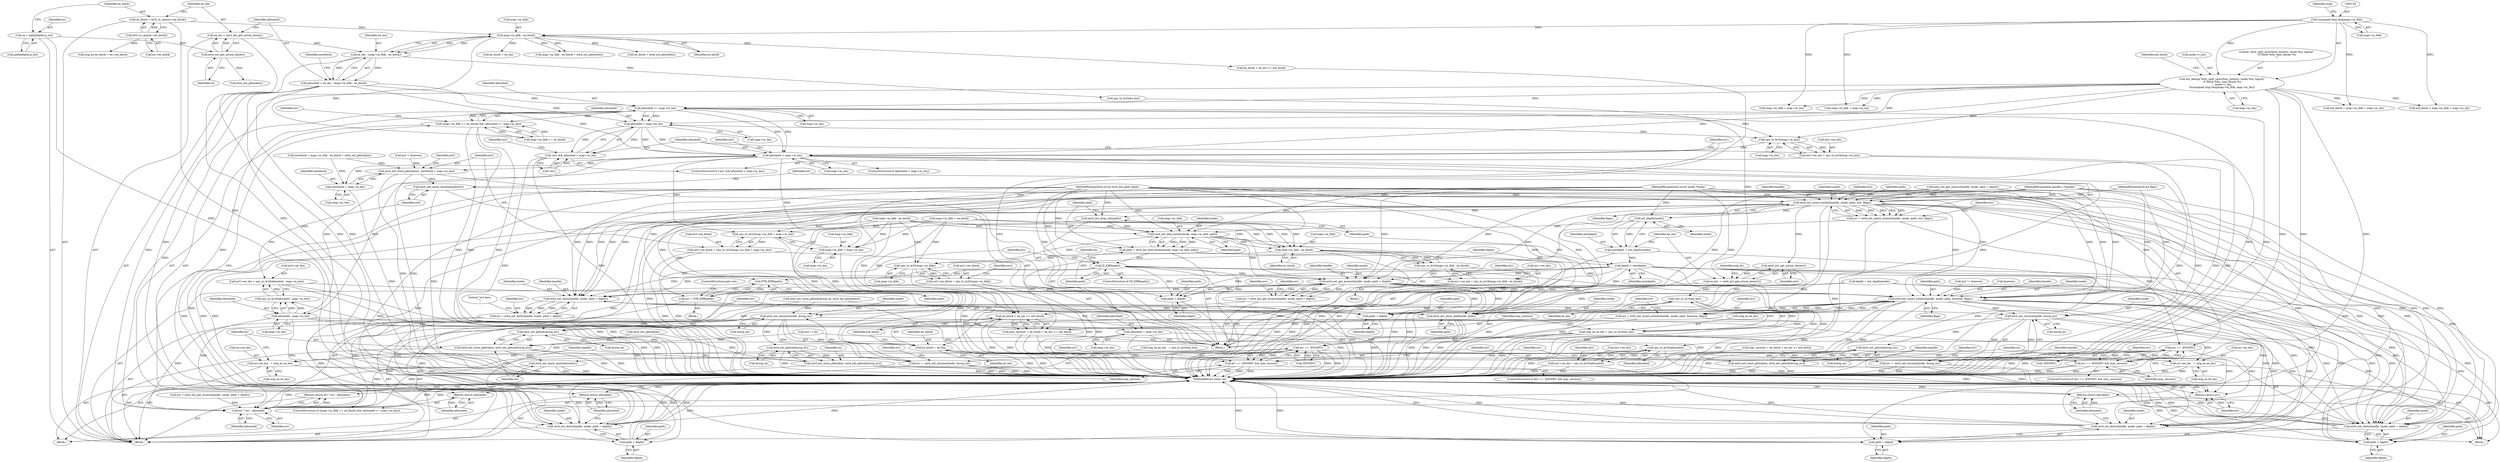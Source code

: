 digraph "1_linux_667eff35a1f56fa74ce98a0c7c29a40adc1ba4e3_0@API" {
"1000274" [label="(Call,allocated <= map->m_len)"];
"1000220" [label="(Call,allocated = ee_len - (map->m_lblk - ee_block))"];
"1000222" [label="(Call,ee_len - (map->m_lblk - ee_block))"];
"1000216" [label="(Call,ee_len = ext4_ext_get_actual_len(ex))"];
"1000218" [label="(Call,ext4_ext_get_actual_len(ex))"];
"1000203" [label="(Call,ex = path[depth].p_ext)"];
"1000224" [label="(Call,map->m_lblk - ee_block)"];
"1000153" [label="(Call,(unsigned long long)map->m_lblk)"];
"1000210" [label="(Call,ee_block = le32_to_cpu(ex->ee_block))"];
"1000212" [label="(Call,le32_to_cpu(ex->ee_block))"];
"1000148" [label="(Call,ext_debug(\"ext4_split_unwritten_extents: inode %lu, logical\"\n \t\t\"block %llu, max_blocks %u\n\", inode->i_ino,\n\t\t(unsigned long long)map->m_lblk, map->m_len))"];
"1000268" [label="(Call,(map->m_lblk == ee_block) && (allocated <= map->m_len))"];
"1000279" [label="(Return,return allocated;)"];
"1000322" [label="(Call,allocated > map->m_len)"];
"1000319" [label="(Call,!ex1 && allocated > map->m_len)"];
"1000331" [label="(Call,cpu_to_le16(map->m_len))"];
"1000327" [label="(Call,ex2->ee_len = cpu_to_le16(map->m_len))"];
"1000336" [label="(Call,allocated > map->m_len)"];
"1000351" [label="(Call,cpu_to_le32(map->m_lblk + map->m_len))"];
"1000347" [label="(Call,ex3->ee_block = cpu_to_le32(map->m_lblk + map->m_len))"];
"1000352" [label="(Call,map->m_lblk + map->m_len)"];
"1000359" [label="(Call,ext4_ext_store_pblock(ex3, newblock + map->m_len))"];
"1000376" [label="(Call,ext4_ext_mark_uninitialized(ex3))"];
"1000380" [label="(Call,ext4_ext_insert_extent(handle, inode, path, ex3, flags))"];
"1000378" [label="(Call,err = ext4_ext_insert_extent(handle, inode, path, ex3, flags))"];
"1000388" [label="(Call,err == -ENOSPC)"];
"1000387" [label="(Call,err == -ENOSPC && may_zeroout)"];
"1000664" [label="(Return,return err;)"];
"1000396" [label="(Call,ext4_ext_zeroout(inode, &orig_ex))"];
"1000394" [label="(Call,err =  ext4_ext_zeroout(inode, &orig_ex))"];
"1000419" [label="(Call,ext4_ext_pblock(&orig_ex))"];
"1000417" [label="(Call,ext4_ext_store_pblock(ex, ext4_ext_pblock(&orig_ex)))"];
"1000422" [label="(Call,ext4_ext_dirty(handle, inode, path + depth))"];
"1000653" [label="(Call,ext4_ext_pblock(&orig_ex))"];
"1000651" [label="(Call,ext4_ext_store_pblock(ex, ext4_ext_pblock(&orig_ex)))"];
"1000656" [label="(Call,ext4_ext_mark_uninitialized(ex))"];
"1000658" [label="(Call,ext4_ext_dirty(handle, inode, path + depth))"];
"1000425" [label="(Call,path + depth)"];
"1000436" [label="(Call,ext_depth(inode))"];
"1000434" [label="(Call,newdepth = ext_depth(inode))"];
"1000455" [label="(Call,depth = newdepth)"];
"1000494" [label="(Call,ext4_ext_get_access(handle, inode, path + depth))"];
"1000492" [label="(Call,err = ext4_ext_get_access(handle, inode, path + depth))"];
"1000632" [label="(Call,err ? err : allocated)"];
"1000631" [label="(Return,return err ? err : allocated;)"];
"1000560" [label="(Call,ext4_ext_dirty(handle, inode, path + depth))"];
"1000558" [label="(Call,err = ext4_ext_dirty(handle, inode, path + depth))"];
"1000628" [label="(Call,ext4_ext_show_leaf(inode, path))"];
"1000572" [label="(Call,ext4_ext_insert_extent(handle, inode, path, &newex, flags))"];
"1000570" [label="(Call,err = ext4_ext_insert_extent(handle, inode, path, &newex, flags))"];
"1000581" [label="(Call,err == -ENOSPC)"];
"1000580" [label="(Call,err == -ENOSPC && may_zeroout)"];
"1000589" [label="(Call,ext4_ext_zeroout(inode, &orig_ex))"];
"1000587" [label="(Call,err =  ext4_ext_zeroout(inode, &orig_ex))"];
"1000612" [label="(Call,ext4_ext_pblock(&orig_ex))"];
"1000610" [label="(Call,ext4_ext_store_pblock(ex, ext4_ext_pblock(&orig_ex)))"];
"1000615" [label="(Call,ext4_ext_dirty(handle, inode, path + depth))"];
"1000618" [label="(Call,path + depth)"];
"1000661" [label="(Call,path + depth)"];
"1000497" [label="(Call,path + depth)"];
"1000563" [label="(Call,path + depth)"];
"1000462" [label="(Call,ext4_ext_find_extent(inode, map->m_lblk, path))"];
"1000460" [label="(Call,path = ext4_ext_find_extent(inode, map->m_lblk, path))"];
"1000469" [label="(Call,IS_ERR(path))"];
"1000474" [label="(Call,PTR_ERR(path))"];
"1000472" [label="(Call,err = PTR_ERR(path))"];
"1000523" [label="(Call,map->m_lblk - ee_block)"];
"1000522" [label="(Call,cpu_to_le16(map->m_lblk - ee_block))"];
"1000518" [label="(Call,ex1->ee_len = cpu_to_le16(map->m_lblk - ee_block))"];
"1000538" [label="(Call,cpu_to_le32(map->m_lblk))"];
"1000534" [label="(Call,ex2->ee_block = cpu_to_le32(map->m_lblk))"];
"1000440" [label="(Call,ext4_ext_get_actual_len(ex3))"];
"1000438" [label="(Call,ee_len -= ext4_ext_get_actual_len(ex3))"];
"1000446" [label="(Call,cpu_to_le16(ee_len))"];
"1000442" [label="(Call,orig_ex.ee_len = cpu_to_le16(ee_len))"];
"1000603" [label="(Call,ex->ee_len   = orig_ex.ee_len)"];
"1000644" [label="(Call,ex->ee_len   = orig_ex.ee_len)"];
"1000450" [label="(Call,ee_block + ee_len <= eof_block)"];
"1000448" [label="(Call,may_zeroout = ee_block + ee_len <= eof_block)"];
"1000451" [label="(Call,ee_block + ee_len)"];
"1000458" [label="(Call,ext4_ext_drop_refs(path))"];
"1000361" [label="(Call,newblock + map->m_len)"];
"1000371" [label="(Call,allocated - map->m_len)"];
"1000370" [label="(Call,cpu_to_le16(allocated - map->m_len))"];
"1000366" [label="(Call,ex3->ee_len = cpu_to_le16(allocated - map->m_len))"];
"1000428" [label="(Return,return allocated;)"];
"1000503" [label="(Call,allocated = map->m_len)"];
"1000549" [label="(Call,cpu_to_le16(allocated))"];
"1000545" [label="(Call,ex2->ee_len = cpu_to_le16(allocated))"];
"1000621" [label="(Return,return allocated;)"];
"1000441" [label="(Identifier,ex3)"];
"1000219" [label="(Identifier,ex)"];
"1000457" [label="(Identifier,newdepth)"];
"1000253" [label="(Call,cpu_to_le16(ee_len))"];
"1000660" [label="(Identifier,inode)"];
"1000389" [label="(Identifier,err)"];
"1000586" [label="(Block,)"];
"1000211" [label="(Identifier,ee_block)"];
"1000336" [label="(Call,allocated > map->m_len)"];
"1000119" [label="(MethodParameterIn,struct ext4_ext_path *path)"];
"1000454" [label="(Identifier,eof_block)"];
"1000581" [label="(Call,err == -ENOSPC)"];
"1000585" [label="(Identifier,may_zeroout)"];
"1000293" [label="(Call,map->m_lblk > ee_block)"];
"1000631" [label="(Return,return err ? err : allocated;)"];
"1000436" [label="(Call,ext_depth(inode))"];
"1000216" [label="(Call,ee_len = ext4_ext_get_actual_len(ex))"];
"1000538" [label="(Call,cpu_to_le32(map->m_lblk))"];
"1000524" [label="(Call,map->m_lblk)"];
"1000422" [label="(Call,ext4_ext_dirty(handle, inode, path + depth))"];
"1000630" [label="(Identifier,path)"];
"1000392" [label="(Identifier,may_zeroout)"];
"1000615" [label="(Call,ext4_ext_dirty(handle, inode, path + depth))"];
"1000418" [label="(Identifier,ex)"];
"1000527" [label="(Identifier,ee_block)"];
"1000224" [label="(Call,map->m_lblk - ee_block)"];
"1000263" [label="(Call,ee_block + ee_len)"];
"1000578" [label="(Identifier,flags)"];
"1000324" [label="(Call,map->m_len)"];
"1000611" [label="(Identifier,ex)"];
"1000435" [label="(Identifier,newdepth)"];
"1000210" [label="(Call,ee_block = le32_to_cpu(ex->ee_block))"];
"1000427" [label="(Identifier,depth)"];
"1000514" [label="(Block,)"];
"1000453" [label="(Identifier,ee_len)"];
"1000448" [label="(Call,may_zeroout = ee_block + ee_len <= eof_block)"];
"1000155" [label="(Call,map->m_lblk)"];
"1000522" [label="(Call,cpu_to_le16(map->m_lblk - ee_block))"];
"1000371" [label="(Call,allocated - map->m_len)"];
"1000390" [label="(Call,-ENOSPC)"];
"1000588" [label="(Identifier,err)"];
"1000469" [label="(Call,IS_ERR(path))"];
"1000645" [label="(Call,ex->ee_len)"];
"1000378" [label="(Call,err = ext4_ext_insert_extent(handle, inode, path, ex3, flags))"];
"1000582" [label="(Identifier,err)"];
"1000497" [label="(Call,path + depth)"];
"1000575" [label="(Identifier,path)"];
"1000485" [label="(Call,ex2 != &newex)"];
"1000612" [label="(Call,ext4_ext_pblock(&orig_ex))"];
"1000607" [label="(Call,orig_ex.ee_len)"];
"1000458" [label="(Call,ext4_ext_drop_refs(path))"];
"1000659" [label="(Identifier,handle)"];
"1000332" [label="(Call,map->m_len)"];
"1000444" [label="(Identifier,orig_ex)"];
"1000231" [label="(Call,map->m_lblk - ee_block + ext4_ext_pblock(ex))"];
"1000225" [label="(Call,map->m_lblk)"];
"1000656" [label="(Call,ext4_ext_mark_uninitialized(ex))"];
"1000493" [label="(Identifier,err)"];
"1000331" [label="(Call,cpu_to_le16(map->m_len))"];
"1000361" [label="(Call,newblock + map->m_len)"];
"1000343" [label="(Call,ex3 = &newex)"];
"1000664" [label="(Return,return err;)"];
"1000397" [label="(Identifier,inode)"];
"1000338" [label="(Call,map->m_len)"];
"1000652" [label="(Identifier,ex)"];
"1000501" [label="(Identifier,err)"];
"1000657" [label="(Identifier,ex)"];
"1000590" [label="(Identifier,inode)"];
"1000148" [label="(Call,ext_debug(\"ext4_split_unwritten_extents: inode %lu, logical\"\n \t\t\"block %llu, max_blocks %u\n\", inode->i_ino,\n\t\t(unsigned long long)map->m_lblk, map->m_len))"];
"1000635" [label="(Identifier,allocated)"];
"1000567" [label="(Literal,\"out here\n\")"];
"1000460" [label="(Call,path = ext4_ext_find_extent(inode, map->m_lblk, path))"];
"1000388" [label="(Call,err == -ENOSPC)"];
"1000604" [label="(Call,ex->ee_len)"];
"1000663" [label="(Identifier,depth)"];
"1000633" [label="(Identifier,err)"];
"1000529" [label="(Identifier,ex1)"];
"1000322" [label="(Call,allocated > map->m_len)"];
"1000269" [label="(Call,map->m_lblk == ee_block)"];
"1000149" [label="(Literal,\"ext4_split_unwritten_extents: inode %lu, logical\"\n \t\t\"block %llu, max_blocks %u\n\")"];
"1000534" [label="(Call,ex2->ee_block = cpu_to_le32(map->m_lblk))"];
"1000661" [label="(Call,path + depth)"];
"1000658" [label="(Call,ext4_ext_dirty(handle, inode, path + depth))"];
"1000559" [label="(Identifier,err)"];
"1000381" [label="(Identifier,handle)"];
"1000432" [label="(Identifier,err)"];
"1000545" [label="(Call,ex2->ee_len = cpu_to_le16(allocated))"];
"1000235" [label="(Call,ee_block + ext4_ext_pblock(ex))"];
"1000387" [label="(Call,err == -ENOSPC && may_zeroout)"];
"1000368" [label="(Identifier,ex3)"];
"1000212" [label="(Call,le32_to_cpu(ex->ee_block))"];
"1000554" [label="(Call,ex2 != ex)"];
"1000451" [label="(Call,ee_block + ee_len)"];
"1000467" [label="(Identifier,path)"];
"1000120" [label="(MethodParameterIn,int flags)"];
"1000518" [label="(Call,ex1->ee_len = cpu_to_le16(map->m_lblk - ee_block))"];
"1000283" [label="(Call,ext4_ext_get_access(handle, inode, path + depth))"];
"1000394" [label="(Call,err =  ext4_ext_zeroout(inode, &orig_ex))"];
"1000398" [label="(Call,&orig_ex)"];
"1000366" [label="(Call,ex3->ee_len = cpu_to_le16(allocated - map->m_len))"];
"1000401" [label="(Identifier,err)"];
"1000662" [label="(Identifier,path)"];
"1000589" [label="(Call,ext4_ext_zeroout(inode, &orig_ex))"];
"1000276" [label="(Call,map->m_len)"];
"1000450" [label="(Call,ee_block + ee_len <= eof_block)"];
"1000280" [label="(Identifier,allocated)"];
"1000352" [label="(Call,map->m_lblk + map->m_len)"];
"1000471" [label="(Block,)"];
"1000499" [label="(Identifier,depth)"];
"1000571" [label="(Identifier,err)"];
"1000382" [label="(Identifier,inode)"];
"1000370" [label="(Call,cpu_to_le16(allocated - map->m_len))"];
"1000116" [label="(MethodParameterIn,handle_t *handle)"];
"1000549" [label="(Call,cpu_to_le16(allocated))"];
"1000376" [label="(Call,ext4_ext_mark_uninitialized(ex3))"];
"1000472" [label="(Call,err = PTR_ERR(path))"];
"1000428" [label="(Return,return allocated;)"];
"1000275" [label="(Identifier,allocated)"];
"1000318" [label="(ControlStructure,if (!ex1 && allocated > map->m_len))"];
"1000205" [label="(Call,path[depth].p_ext)"];
"1000351" [label="(Call,cpu_to_le32(map->m_lblk + map->m_len))"];
"1000121" [label="(Block,)"];
"1000476" [label="(ControlStructure,goto out;)"];
"1000665" [label="(Identifier,err)"];
"1000439" [label="(Identifier,ee_len)"];
"1000353" [label="(Call,map->m_lblk)"];
"1000367" [label="(Call,ex3->ee_len)"];
"1000572" [label="(Call,ext4_ext_insert_extent(handle, inode, path, &newex, flags))"];
"1000335" [label="(ControlStructure,if (allocated > map->m_len))"];
"1000385" [label="(Identifier,flags)"];
"1000464" [label="(Call,map->m_lblk)"];
"1000217" [label="(Identifier,ee_len)"];
"1000255" [label="(Call,ext4_ext_store_pblock(&orig_ex, ext4_ext_pblock(ex)))"];
"1000274" [label="(Call,allocated <= map->m_len)"];
"1000183" [label="(Call,map->m_lblk + map->m_len)"];
"1000267" [label="(ControlStructure,if ((map->m_lblk == ee_block) && (allocated <= map->m_len)))"];
"1000440" [label="(Call,ext4_ext_get_actual_len(ex3))"];
"1000158" [label="(Call,map->m_len)"];
"1000426" [label="(Identifier,path)"];
"1000494" [label="(Call,ext4_ext_get_access(handle, inode, path + depth))"];
"1000594" [label="(Identifier,err)"];
"1000473" [label="(Identifier,err)"];
"1000463" [label="(Identifier,inode)"];
"1000552" [label="(Identifier,ex2)"];
"1000323" [label="(Identifier,allocated)"];
"1000468" [label="(ControlStructure,if (IS_ERR(path)))"];
"1000519" [label="(Call,ex1->ee_len)"];
"1000282" [label="(Identifier,err)"];
"1000648" [label="(Call,orig_ex.ee_len)"];
"1000320" [label="(Call,!ex1)"];
"1000307" [label="(Call,map->m_lblk - ee_block)"];
"1000580" [label="(Call,err == -ENOSPC && may_zeroout)"];
"1000591" [label="(Call,&orig_ex)"];
"1000159" [label="(Identifier,map)"];
"1000162" [label="(Identifier,eof_block)"];
"1000419" [label="(Call,ext4_ext_pblock(&orig_ex))"];
"1000423" [label="(Identifier,handle)"];
"1000558" [label="(Call,err = ext4_ext_dirty(handle, inode, path + depth))"];
"1000328" [label="(Call,ex2->ee_len)"];
"1000379" [label="(Identifier,err)"];
"1000550" [label="(Identifier,allocated)"];
"1000629" [label="(Identifier,inode)"];
"1000616" [label="(Identifier,handle)"];
"1000363" [label="(Call,map->m_len)"];
"1000420" [label="(Call,&orig_ex)"];
"1000504" [label="(Identifier,allocated)"];
"1000281" [label="(Call,err = ext4_ext_get_access(handle, inode, path + depth))"];
"1000618" [label="(Call,path + depth)"];
"1000434" [label="(Call,newdepth = ext_depth(inode))"];
"1000576" [label="(Call,&newex)"];
"1000380" [label="(Call,ext4_ext_insert_extent(handle, inode, path, ex3, flags))"];
"1000237" [label="(Call,ext4_ext_pblock(ex))"];
"1000260" [label="(Call,may_zeroout = ee_block + ee_len <= eof_block)"];
"1000446" [label="(Call,cpu_to_le16(ee_len))"];
"1000117" [label="(MethodParameterIn,struct inode *inode)"];
"1000503" [label="(Call,allocated = map->m_len)"];
"1000617" [label="(Identifier,inode)"];
"1000150" [label="(Call,inode->i_ino)"];
"1000242" [label="(Call,orig_ex.ee_block = ex->ee_block)"];
"1000539" [label="(Call,map->m_lblk)"];
"1000384" [label="(Identifier,ex3)"];
"1000456" [label="(Identifier,depth)"];
"1000470" [label="(Identifier,path)"];
"1000222" [label="(Call,ee_len - (map->m_lblk - ee_block))"];
"1000475" [label="(Identifier,path)"];
"1000373" [label="(Call,map->m_len)"];
"1000474" [label="(Call,PTR_ERR(path))"];
"1000560" [label="(Call,ext4_ext_dirty(handle, inode, path + depth))"];
"1000417" [label="(Call,ext4_ext_store_pblock(ex, ext4_ext_pblock(&orig_ex)))"];
"1000344" [label="(Identifier,ex3)"];
"1000190" [label="(Call,eof_block = map->m_lblk + map->m_len)"];
"1000372" [label="(Identifier,allocated)"];
"1000319" [label="(Call,!ex1 && allocated > map->m_len)"];
"1000327" [label="(Call,ex2->ee_len = cpu_to_le16(map->m_len))"];
"1000425" [label="(Call,path + depth)"];
"1000628" [label="(Call,ext4_ext_show_leaf(inode, path))"];
"1000393" [label="(Block,)"];
"1000348" [label="(Call,ex3->ee_block)"];
"1000204" [label="(Identifier,ex)"];
"1000654" [label="(Call,&orig_ex)"];
"1000492" [label="(Call,err = ext4_ext_get_access(handle, inode, path + depth))"];
"1000610" [label="(Call,ext4_ext_store_pblock(ex, ext4_ext_pblock(&orig_ex)))"];
"1000377" [label="(Identifier,ex3)"];
"1000396" [label="(Call,ext4_ext_zeroout(inode, &orig_ex))"];
"1000535" [label="(Call,ex2->ee_block)"];
"1000561" [label="(Identifier,handle)"];
"1000360" [label="(Identifier,ex3)"];
"1000644" [label="(Call,ex->ee_len   = orig_ex.ee_len)"];
"1000452" [label="(Identifier,ee_block)"];
"1000153" [label="(Call,(unsigned long long)map->m_lblk)"];
"1000221" [label="(Identifier,allocated)"];
"1000347" [label="(Call,ex3->ee_block = cpu_to_le32(map->m_lblk + map->m_len))"];
"1000651" [label="(Call,ext4_ext_store_pblock(ex, ext4_ext_pblock(&orig_ex)))"];
"1000459" [label="(Identifier,path)"];
"1000622" [label="(Identifier,allocated)"];
"1000362" [label="(Identifier,newblock)"];
"1000543" [label="(Identifier,ex2)"];
"1000424" [label="(Identifier,inode)"];
"1000573" [label="(Identifier,handle)"];
"1000443" [label="(Call,orig_ex.ee_len)"];
"1000199" [label="(Call,depth = ext_depth(inode))"];
"1000218" [label="(Call,ext4_ext_get_actual_len(ex))"];
"1000341" [label="(Block,)"];
"1000386" [label="(ControlStructure,if (err == -ENOSPC && may_zeroout))"];
"1000603" [label="(Call,ex->ee_len   = orig_ex.ee_len)"];
"1000213" [label="(Call,ex->ee_block)"];
"1000498" [label="(Identifier,path)"];
"1000359" [label="(Call,ext4_ext_store_pblock(ex3, newblock + map->m_len))"];
"1000562" [label="(Identifier,inode)"];
"1000478" [label="(Identifier,ex)"];
"1000438" [label="(Call,ee_len -= ext4_ext_get_actual_len(ex3))"];
"1000510" [label="(Identifier,ex1)"];
"1000495" [label="(Identifier,handle)"];
"1000447" [label="(Identifier,ee_len)"];
"1000455" [label="(Call,depth = newdepth)"];
"1000634" [label="(Identifier,err)"];
"1000563" [label="(Call,path + depth)"];
"1000268" [label="(Call,(map->m_lblk == ee_block) && (allocated <= map->m_len))"];
"1000546" [label="(Call,ex2->ee_len)"];
"1000619" [label="(Identifier,path)"];
"1000462" [label="(Call,ext4_ext_find_extent(inode, map->m_lblk, path))"];
"1000203" [label="(Call,ex = path[depth].p_ext)"];
"1000613" [label="(Call,&orig_ex)"];
"1000437" [label="(Identifier,inode)"];
"1000356" [label="(Call,map->m_len)"];
"1000258" [label="(Call,ext4_ext_pblock(ex))"];
"1000230" [label="(Identifier,newblock)"];
"1000262" [label="(Call,ee_block + ee_len <= eof_block)"];
"1000395" [label="(Identifier,err)"];
"1000461" [label="(Identifier,path)"];
"1000653" [label="(Call,ext4_ext_pblock(&orig_ex))"];
"1000583" [label="(Call,-ENOSPC)"];
"1000620" [label="(Identifier,depth)"];
"1000565" [label="(Identifier,depth)"];
"1000220" [label="(Call,allocated = ee_len - (map->m_lblk - ee_block))"];
"1000574" [label="(Identifier,inode)"];
"1000564" [label="(Identifier,path)"];
"1000496" [label="(Identifier,inode)"];
"1000442" [label="(Call,orig_ex.ee_len = cpu_to_le16(ee_len))"];
"1000570" [label="(Call,err = ext4_ext_insert_extent(handle, inode, path, &newex, flags))"];
"1000181" [label="(Call,eof_block < map->m_lblk + map->m_len)"];
"1000587" [label="(Call,err =  ext4_ext_zeroout(inode, &orig_ex))"];
"1000429" [label="(Identifier,allocated)"];
"1000579" [label="(ControlStructure,if (err == -ENOSPC && may_zeroout))"];
"1000632" [label="(Call,err ? err : allocated)"];
"1000383" [label="(Identifier,path)"];
"1000621" [label="(Return,return allocated;)"];
"1000523" [label="(Call,map->m_lblk - ee_block)"];
"1000228" [label="(Identifier,ee_block)"];
"1000192" [label="(Call,map->m_lblk + map->m_len)"];
"1000223" [label="(Identifier,ee_len)"];
"1000329" [label="(Identifier,ex2)"];
"1000449" [label="(Identifier,may_zeroout)"];
"1000625" [label="(Identifier,err)"];
"1000505" [label="(Call,map->m_len)"];
"1000666" [label="(MethodReturn,static int)"];
"1000279" [label="(Return,return allocated;)"];
"1000337" [label="(Identifier,allocated)"];
"1000249" [label="(Call,orig_ex.ee_len   = cpu_to_le16(ee_len))"];
"1000229" [label="(Call,newblock = map->m_lblk - ee_block + ext4_ext_pblock(ex))"];
"1000274" -> "1000268"  [label="AST: "];
"1000274" -> "1000276"  [label="CFG: "];
"1000275" -> "1000274"  [label="AST: "];
"1000276" -> "1000274"  [label="AST: "];
"1000268" -> "1000274"  [label="CFG: "];
"1000274" -> "1000666"  [label="DDG: "];
"1000274" -> "1000666"  [label="DDG: "];
"1000274" -> "1000268"  [label="DDG: "];
"1000274" -> "1000268"  [label="DDG: "];
"1000220" -> "1000274"  [label="DDG: "];
"1000148" -> "1000274"  [label="DDG: "];
"1000274" -> "1000279"  [label="DDG: "];
"1000274" -> "1000322"  [label="DDG: "];
"1000274" -> "1000322"  [label="DDG: "];
"1000274" -> "1000331"  [label="DDG: "];
"1000274" -> "1000336"  [label="DDG: "];
"1000274" -> "1000336"  [label="DDG: "];
"1000274" -> "1000632"  [label="DDG: "];
"1000220" -> "1000121"  [label="AST: "];
"1000220" -> "1000222"  [label="CFG: "];
"1000221" -> "1000220"  [label="AST: "];
"1000222" -> "1000220"  [label="AST: "];
"1000230" -> "1000220"  [label="CFG: "];
"1000220" -> "1000666"  [label="DDG: "];
"1000220" -> "1000666"  [label="DDG: "];
"1000222" -> "1000220"  [label="DDG: "];
"1000222" -> "1000220"  [label="DDG: "];
"1000220" -> "1000279"  [label="DDG: "];
"1000220" -> "1000322"  [label="DDG: "];
"1000220" -> "1000336"  [label="DDG: "];
"1000220" -> "1000632"  [label="DDG: "];
"1000222" -> "1000224"  [label="CFG: "];
"1000223" -> "1000222"  [label="AST: "];
"1000224" -> "1000222"  [label="AST: "];
"1000222" -> "1000666"  [label="DDG: "];
"1000216" -> "1000222"  [label="DDG: "];
"1000224" -> "1000222"  [label="DDG: "];
"1000224" -> "1000222"  [label="DDG: "];
"1000222" -> "1000253"  [label="DDG: "];
"1000216" -> "1000121"  [label="AST: "];
"1000216" -> "1000218"  [label="CFG: "];
"1000217" -> "1000216"  [label="AST: "];
"1000218" -> "1000216"  [label="AST: "];
"1000221" -> "1000216"  [label="CFG: "];
"1000216" -> "1000666"  [label="DDG: "];
"1000218" -> "1000216"  [label="DDG: "];
"1000218" -> "1000219"  [label="CFG: "];
"1000219" -> "1000218"  [label="AST: "];
"1000203" -> "1000218"  [label="DDG: "];
"1000218" -> "1000237"  [label="DDG: "];
"1000203" -> "1000121"  [label="AST: "];
"1000203" -> "1000205"  [label="CFG: "];
"1000204" -> "1000203"  [label="AST: "];
"1000205" -> "1000203"  [label="AST: "];
"1000211" -> "1000203"  [label="CFG: "];
"1000203" -> "1000666"  [label="DDG: "];
"1000224" -> "1000228"  [label="CFG: "];
"1000225" -> "1000224"  [label="AST: "];
"1000228" -> "1000224"  [label="AST: "];
"1000153" -> "1000224"  [label="DDG: "];
"1000210" -> "1000224"  [label="DDG: "];
"1000224" -> "1000231"  [label="DDG: "];
"1000224" -> "1000231"  [label="DDG: "];
"1000224" -> "1000235"  [label="DDG: "];
"1000224" -> "1000262"  [label="DDG: "];
"1000224" -> "1000263"  [label="DDG: "];
"1000224" -> "1000269"  [label="DDG: "];
"1000153" -> "1000148"  [label="AST: "];
"1000153" -> "1000155"  [label="CFG: "];
"1000154" -> "1000153"  [label="AST: "];
"1000155" -> "1000153"  [label="AST: "];
"1000159" -> "1000153"  [label="CFG: "];
"1000153" -> "1000148"  [label="DDG: "];
"1000153" -> "1000181"  [label="DDG: "];
"1000153" -> "1000183"  [label="DDG: "];
"1000153" -> "1000190"  [label="DDG: "];
"1000153" -> "1000192"  [label="DDG: "];
"1000210" -> "1000121"  [label="AST: "];
"1000210" -> "1000212"  [label="CFG: "];
"1000211" -> "1000210"  [label="AST: "];
"1000212" -> "1000210"  [label="AST: "];
"1000217" -> "1000210"  [label="CFG: "];
"1000210" -> "1000666"  [label="DDG: "];
"1000212" -> "1000210"  [label="DDG: "];
"1000212" -> "1000213"  [label="CFG: "];
"1000213" -> "1000212"  [label="AST: "];
"1000212" -> "1000242"  [label="DDG: "];
"1000148" -> "1000121"  [label="AST: "];
"1000148" -> "1000158"  [label="CFG: "];
"1000149" -> "1000148"  [label="AST: "];
"1000150" -> "1000148"  [label="AST: "];
"1000158" -> "1000148"  [label="AST: "];
"1000162" -> "1000148"  [label="CFG: "];
"1000148" -> "1000666"  [label="DDG: "];
"1000148" -> "1000666"  [label="DDG: "];
"1000148" -> "1000666"  [label="DDG: "];
"1000148" -> "1000181"  [label="DDG: "];
"1000148" -> "1000183"  [label="DDG: "];
"1000148" -> "1000190"  [label="DDG: "];
"1000148" -> "1000192"  [label="DDG: "];
"1000148" -> "1000322"  [label="DDG: "];
"1000148" -> "1000331"  [label="DDG: "];
"1000148" -> "1000336"  [label="DDG: "];
"1000268" -> "1000267"  [label="AST: "];
"1000268" -> "1000269"  [label="CFG: "];
"1000269" -> "1000268"  [label="AST: "];
"1000280" -> "1000268"  [label="CFG: "];
"1000282" -> "1000268"  [label="CFG: "];
"1000268" -> "1000666"  [label="DDG: "];
"1000268" -> "1000666"  [label="DDG: "];
"1000268" -> "1000666"  [label="DDG: "];
"1000269" -> "1000268"  [label="DDG: "];
"1000269" -> "1000268"  [label="DDG: "];
"1000279" -> "1000267"  [label="AST: "];
"1000279" -> "1000280"  [label="CFG: "];
"1000280" -> "1000279"  [label="AST: "];
"1000666" -> "1000279"  [label="CFG: "];
"1000279" -> "1000666"  [label="DDG: "];
"1000280" -> "1000279"  [label="DDG: "];
"1000322" -> "1000319"  [label="AST: "];
"1000322" -> "1000324"  [label="CFG: "];
"1000323" -> "1000322"  [label="AST: "];
"1000324" -> "1000322"  [label="AST: "];
"1000319" -> "1000322"  [label="CFG: "];
"1000322" -> "1000319"  [label="DDG: "];
"1000322" -> "1000319"  [label="DDG: "];
"1000322" -> "1000331"  [label="DDG: "];
"1000322" -> "1000336"  [label="DDG: "];
"1000322" -> "1000336"  [label="DDG: "];
"1000319" -> "1000318"  [label="AST: "];
"1000319" -> "1000320"  [label="CFG: "];
"1000320" -> "1000319"  [label="AST: "];
"1000329" -> "1000319"  [label="CFG: "];
"1000337" -> "1000319"  [label="CFG: "];
"1000319" -> "1000666"  [label="DDG: "];
"1000319" -> "1000666"  [label="DDG: "];
"1000320" -> "1000319"  [label="DDG: "];
"1000331" -> "1000327"  [label="AST: "];
"1000331" -> "1000332"  [label="CFG: "];
"1000332" -> "1000331"  [label="AST: "];
"1000327" -> "1000331"  [label="CFG: "];
"1000331" -> "1000327"  [label="DDG: "];
"1000331" -> "1000336"  [label="DDG: "];
"1000327" -> "1000318"  [label="AST: "];
"1000328" -> "1000327"  [label="AST: "];
"1000337" -> "1000327"  [label="CFG: "];
"1000327" -> "1000666"  [label="DDG: "];
"1000327" -> "1000666"  [label="DDG: "];
"1000336" -> "1000335"  [label="AST: "];
"1000336" -> "1000338"  [label="CFG: "];
"1000337" -> "1000336"  [label="AST: "];
"1000338" -> "1000336"  [label="AST: "];
"1000344" -> "1000336"  [label="CFG: "];
"1000510" -> "1000336"  [label="CFG: "];
"1000336" -> "1000666"  [label="DDG: "];
"1000336" -> "1000666"  [label="DDG: "];
"1000336" -> "1000351"  [label="DDG: "];
"1000336" -> "1000352"  [label="DDG: "];
"1000336" -> "1000359"  [label="DDG: "];
"1000336" -> "1000361"  [label="DDG: "];
"1000336" -> "1000371"  [label="DDG: "];
"1000336" -> "1000371"  [label="DDG: "];
"1000336" -> "1000549"  [label="DDG: "];
"1000351" -> "1000347"  [label="AST: "];
"1000351" -> "1000352"  [label="CFG: "];
"1000352" -> "1000351"  [label="AST: "];
"1000347" -> "1000351"  [label="CFG: "];
"1000351" -> "1000666"  [label="DDG: "];
"1000351" -> "1000347"  [label="DDG: "];
"1000293" -> "1000351"  [label="DDG: "];
"1000307" -> "1000351"  [label="DDG: "];
"1000347" -> "1000341"  [label="AST: "];
"1000348" -> "1000347"  [label="AST: "];
"1000360" -> "1000347"  [label="CFG: "];
"1000347" -> "1000666"  [label="DDG: "];
"1000347" -> "1000666"  [label="DDG: "];
"1000352" -> "1000356"  [label="CFG: "];
"1000353" -> "1000352"  [label="AST: "];
"1000356" -> "1000352"  [label="AST: "];
"1000352" -> "1000666"  [label="DDG: "];
"1000293" -> "1000352"  [label="DDG: "];
"1000307" -> "1000352"  [label="DDG: "];
"1000359" -> "1000341"  [label="AST: "];
"1000359" -> "1000361"  [label="CFG: "];
"1000360" -> "1000359"  [label="AST: "];
"1000361" -> "1000359"  [label="AST: "];
"1000368" -> "1000359"  [label="CFG: "];
"1000359" -> "1000666"  [label="DDG: "];
"1000359" -> "1000666"  [label="DDG: "];
"1000343" -> "1000359"  [label="DDG: "];
"1000229" -> "1000359"  [label="DDG: "];
"1000359" -> "1000376"  [label="DDG: "];
"1000376" -> "1000341"  [label="AST: "];
"1000376" -> "1000377"  [label="CFG: "];
"1000377" -> "1000376"  [label="AST: "];
"1000379" -> "1000376"  [label="CFG: "];
"1000376" -> "1000666"  [label="DDG: "];
"1000376" -> "1000380"  [label="DDG: "];
"1000380" -> "1000378"  [label="AST: "];
"1000380" -> "1000385"  [label="CFG: "];
"1000381" -> "1000380"  [label="AST: "];
"1000382" -> "1000380"  [label="AST: "];
"1000383" -> "1000380"  [label="AST: "];
"1000384" -> "1000380"  [label="AST: "];
"1000385" -> "1000380"  [label="AST: "];
"1000378" -> "1000380"  [label="CFG: "];
"1000380" -> "1000666"  [label="DDG: "];
"1000380" -> "1000666"  [label="DDG: "];
"1000380" -> "1000666"  [label="DDG: "];
"1000380" -> "1000378"  [label="DDG: "];
"1000380" -> "1000378"  [label="DDG: "];
"1000380" -> "1000378"  [label="DDG: "];
"1000380" -> "1000378"  [label="DDG: "];
"1000380" -> "1000378"  [label="DDG: "];
"1000283" -> "1000380"  [label="DDG: "];
"1000283" -> "1000380"  [label="DDG: "];
"1000116" -> "1000380"  [label="DDG: "];
"1000117" -> "1000380"  [label="DDG: "];
"1000119" -> "1000380"  [label="DDG: "];
"1000120" -> "1000380"  [label="DDG: "];
"1000380" -> "1000396"  [label="DDG: "];
"1000380" -> "1000422"  [label="DDG: "];
"1000380" -> "1000422"  [label="DDG: "];
"1000380" -> "1000425"  [label="DDG: "];
"1000380" -> "1000436"  [label="DDG: "];
"1000380" -> "1000440"  [label="DDG: "];
"1000380" -> "1000458"  [label="DDG: "];
"1000380" -> "1000494"  [label="DDG: "];
"1000380" -> "1000572"  [label="DDG: "];
"1000380" -> "1000658"  [label="DDG: "];
"1000380" -> "1000658"  [label="DDG: "];
"1000380" -> "1000658"  [label="DDG: "];
"1000380" -> "1000661"  [label="DDG: "];
"1000378" -> "1000341"  [label="AST: "];
"1000379" -> "1000378"  [label="AST: "];
"1000389" -> "1000378"  [label="CFG: "];
"1000378" -> "1000666"  [label="DDG: "];
"1000378" -> "1000388"  [label="DDG: "];
"1000388" -> "1000387"  [label="AST: "];
"1000388" -> "1000390"  [label="CFG: "];
"1000389" -> "1000388"  [label="AST: "];
"1000390" -> "1000388"  [label="AST: "];
"1000392" -> "1000388"  [label="CFG: "];
"1000387" -> "1000388"  [label="CFG: "];
"1000388" -> "1000666"  [label="DDG: "];
"1000388" -> "1000666"  [label="DDG: "];
"1000388" -> "1000387"  [label="DDG: "];
"1000388" -> "1000387"  [label="DDG: "];
"1000390" -> "1000388"  [label="DDG: "];
"1000388" -> "1000664"  [label="DDG: "];
"1000387" -> "1000386"  [label="AST: "];
"1000387" -> "1000392"  [label="CFG: "];
"1000392" -> "1000387"  [label="AST: "];
"1000395" -> "1000387"  [label="CFG: "];
"1000432" -> "1000387"  [label="CFG: "];
"1000387" -> "1000666"  [label="DDG: "];
"1000387" -> "1000666"  [label="DDG: "];
"1000387" -> "1000666"  [label="DDG: "];
"1000260" -> "1000387"  [label="DDG: "];
"1000664" -> "1000121"  [label="AST: "];
"1000664" -> "1000665"  [label="CFG: "];
"1000665" -> "1000664"  [label="AST: "];
"1000666" -> "1000664"  [label="CFG: "];
"1000664" -> "1000666"  [label="DDG: "];
"1000665" -> "1000664"  [label="DDG: "];
"1000587" -> "1000664"  [label="DDG: "];
"1000581" -> "1000664"  [label="DDG: "];
"1000394" -> "1000664"  [label="DDG: "];
"1000396" -> "1000394"  [label="AST: "];
"1000396" -> "1000398"  [label="CFG: "];
"1000397" -> "1000396"  [label="AST: "];
"1000398" -> "1000396"  [label="AST: "];
"1000394" -> "1000396"  [label="CFG: "];
"1000396" -> "1000394"  [label="DDG: "];
"1000396" -> "1000394"  [label="DDG: "];
"1000117" -> "1000396"  [label="DDG: "];
"1000255" -> "1000396"  [label="DDG: "];
"1000396" -> "1000419"  [label="DDG: "];
"1000396" -> "1000422"  [label="DDG: "];
"1000396" -> "1000653"  [label="DDG: "];
"1000396" -> "1000658"  [label="DDG: "];
"1000394" -> "1000393"  [label="AST: "];
"1000395" -> "1000394"  [label="AST: "];
"1000401" -> "1000394"  [label="CFG: "];
"1000394" -> "1000666"  [label="DDG: "];
"1000394" -> "1000666"  [label="DDG: "];
"1000419" -> "1000417"  [label="AST: "];
"1000419" -> "1000420"  [label="CFG: "];
"1000420" -> "1000419"  [label="AST: "];
"1000417" -> "1000419"  [label="CFG: "];
"1000419" -> "1000666"  [label="DDG: "];
"1000419" -> "1000417"  [label="DDG: "];
"1000417" -> "1000393"  [label="AST: "];
"1000418" -> "1000417"  [label="AST: "];
"1000423" -> "1000417"  [label="CFG: "];
"1000417" -> "1000666"  [label="DDG: "];
"1000417" -> "1000666"  [label="DDG: "];
"1000417" -> "1000666"  [label="DDG: "];
"1000258" -> "1000417"  [label="DDG: "];
"1000422" -> "1000393"  [label="AST: "];
"1000422" -> "1000425"  [label="CFG: "];
"1000423" -> "1000422"  [label="AST: "];
"1000424" -> "1000422"  [label="AST: "];
"1000425" -> "1000422"  [label="AST: "];
"1000429" -> "1000422"  [label="CFG: "];
"1000422" -> "1000666"  [label="DDG: "];
"1000422" -> "1000666"  [label="DDG: "];
"1000422" -> "1000666"  [label="DDG: "];
"1000422" -> "1000666"  [label="DDG: "];
"1000116" -> "1000422"  [label="DDG: "];
"1000117" -> "1000422"  [label="DDG: "];
"1000119" -> "1000422"  [label="DDG: "];
"1000199" -> "1000422"  [label="DDG: "];
"1000653" -> "1000651"  [label="AST: "];
"1000653" -> "1000654"  [label="CFG: "];
"1000654" -> "1000653"  [label="AST: "];
"1000651" -> "1000653"  [label="CFG: "];
"1000653" -> "1000666"  [label="DDG: "];
"1000653" -> "1000651"  [label="DDG: "];
"1000589" -> "1000653"  [label="DDG: "];
"1000255" -> "1000653"  [label="DDG: "];
"1000651" -> "1000121"  [label="AST: "];
"1000652" -> "1000651"  [label="AST: "];
"1000657" -> "1000651"  [label="CFG: "];
"1000651" -> "1000666"  [label="DDG: "];
"1000651" -> "1000666"  [label="DDG: "];
"1000258" -> "1000651"  [label="DDG: "];
"1000554" -> "1000651"  [label="DDG: "];
"1000651" -> "1000656"  [label="DDG: "];
"1000656" -> "1000121"  [label="AST: "];
"1000656" -> "1000657"  [label="CFG: "];
"1000657" -> "1000656"  [label="AST: "];
"1000659" -> "1000656"  [label="CFG: "];
"1000656" -> "1000666"  [label="DDG: "];
"1000656" -> "1000666"  [label="DDG: "];
"1000658" -> "1000121"  [label="AST: "];
"1000658" -> "1000661"  [label="CFG: "];
"1000659" -> "1000658"  [label="AST: "];
"1000660" -> "1000658"  [label="AST: "];
"1000661" -> "1000658"  [label="AST: "];
"1000665" -> "1000658"  [label="CFG: "];
"1000658" -> "1000666"  [label="DDG: "];
"1000658" -> "1000666"  [label="DDG: "];
"1000658" -> "1000666"  [label="DDG: "];
"1000658" -> "1000666"  [label="DDG: "];
"1000572" -> "1000658"  [label="DDG: "];
"1000572" -> "1000658"  [label="DDG: "];
"1000572" -> "1000658"  [label="DDG: "];
"1000116" -> "1000658"  [label="DDG: "];
"1000589" -> "1000658"  [label="DDG: "];
"1000117" -> "1000658"  [label="DDG: "];
"1000119" -> "1000658"  [label="DDG: "];
"1000455" -> "1000658"  [label="DDG: "];
"1000199" -> "1000658"  [label="DDG: "];
"1000425" -> "1000427"  [label="CFG: "];
"1000426" -> "1000425"  [label="AST: "];
"1000427" -> "1000425"  [label="AST: "];
"1000425" -> "1000666"  [label="DDG: "];
"1000425" -> "1000666"  [label="DDG: "];
"1000119" -> "1000425"  [label="DDG: "];
"1000199" -> "1000425"  [label="DDG: "];
"1000436" -> "1000434"  [label="AST: "];
"1000436" -> "1000437"  [label="CFG: "];
"1000437" -> "1000436"  [label="AST: "];
"1000434" -> "1000436"  [label="CFG: "];
"1000436" -> "1000434"  [label="DDG: "];
"1000117" -> "1000436"  [label="DDG: "];
"1000436" -> "1000462"  [label="DDG: "];
"1000434" -> "1000341"  [label="AST: "];
"1000435" -> "1000434"  [label="AST: "];
"1000439" -> "1000434"  [label="CFG: "];
"1000434" -> "1000666"  [label="DDG: "];
"1000434" -> "1000455"  [label="DDG: "];
"1000455" -> "1000341"  [label="AST: "];
"1000455" -> "1000457"  [label="CFG: "];
"1000456" -> "1000455"  [label="AST: "];
"1000457" -> "1000455"  [label="AST: "];
"1000459" -> "1000455"  [label="CFG: "];
"1000455" -> "1000666"  [label="DDG: "];
"1000455" -> "1000666"  [label="DDG: "];
"1000455" -> "1000494"  [label="DDG: "];
"1000455" -> "1000497"  [label="DDG: "];
"1000455" -> "1000560"  [label="DDG: "];
"1000455" -> "1000563"  [label="DDG: "];
"1000455" -> "1000615"  [label="DDG: "];
"1000455" -> "1000618"  [label="DDG: "];
"1000455" -> "1000661"  [label="DDG: "];
"1000494" -> "1000492"  [label="AST: "];
"1000494" -> "1000497"  [label="CFG: "];
"1000495" -> "1000494"  [label="AST: "];
"1000496" -> "1000494"  [label="AST: "];
"1000497" -> "1000494"  [label="AST: "];
"1000492" -> "1000494"  [label="CFG: "];
"1000494" -> "1000666"  [label="DDG: "];
"1000494" -> "1000666"  [label="DDG: "];
"1000494" -> "1000492"  [label="DDG: "];
"1000494" -> "1000492"  [label="DDG: "];
"1000494" -> "1000492"  [label="DDG: "];
"1000116" -> "1000494"  [label="DDG: "];
"1000462" -> "1000494"  [label="DDG: "];
"1000117" -> "1000494"  [label="DDG: "];
"1000469" -> "1000494"  [label="DDG: "];
"1000119" -> "1000494"  [label="DDG: "];
"1000494" -> "1000560"  [label="DDG: "];
"1000494" -> "1000560"  [label="DDG: "];
"1000494" -> "1000572"  [label="DDG: "];
"1000494" -> "1000572"  [label="DDG: "];
"1000494" -> "1000628"  [label="DDG: "];
"1000492" -> "1000341"  [label="AST: "];
"1000493" -> "1000492"  [label="AST: "];
"1000501" -> "1000492"  [label="CFG: "];
"1000492" -> "1000666"  [label="DDG: "];
"1000492" -> "1000632"  [label="DDG: "];
"1000632" -> "1000631"  [label="AST: "];
"1000632" -> "1000634"  [label="CFG: "];
"1000632" -> "1000635"  [label="CFG: "];
"1000633" -> "1000632"  [label="AST: "];
"1000634" -> "1000632"  [label="AST: "];
"1000635" -> "1000632"  [label="AST: "];
"1000631" -> "1000632"  [label="CFG: "];
"1000632" -> "1000666"  [label="DDG: "];
"1000632" -> "1000666"  [label="DDG: "];
"1000632" -> "1000666"  [label="DDG: "];
"1000632" -> "1000631"  [label="DDG: "];
"1000281" -> "1000632"  [label="DDG: "];
"1000558" -> "1000632"  [label="DDG: "];
"1000581" -> "1000632"  [label="DDG: "];
"1000472" -> "1000632"  [label="DDG: "];
"1000549" -> "1000632"  [label="DDG: "];
"1000371" -> "1000632"  [label="DDG: "];
"1000631" -> "1000121"  [label="AST: "];
"1000666" -> "1000631"  [label="CFG: "];
"1000631" -> "1000666"  [label="DDG: "];
"1000560" -> "1000558"  [label="AST: "];
"1000560" -> "1000563"  [label="CFG: "];
"1000561" -> "1000560"  [label="AST: "];
"1000562" -> "1000560"  [label="AST: "];
"1000563" -> "1000560"  [label="AST: "];
"1000558" -> "1000560"  [label="CFG: "];
"1000560" -> "1000666"  [label="DDG: "];
"1000560" -> "1000666"  [label="DDG: "];
"1000560" -> "1000558"  [label="DDG: "];
"1000560" -> "1000558"  [label="DDG: "];
"1000560" -> "1000558"  [label="DDG: "];
"1000283" -> "1000560"  [label="DDG: "];
"1000283" -> "1000560"  [label="DDG: "];
"1000116" -> "1000560"  [label="DDG: "];
"1000117" -> "1000560"  [label="DDG: "];
"1000119" -> "1000560"  [label="DDG: "];
"1000469" -> "1000560"  [label="DDG: "];
"1000199" -> "1000560"  [label="DDG: "];
"1000560" -> "1000628"  [label="DDG: "];
"1000558" -> "1000121"  [label="AST: "];
"1000559" -> "1000558"  [label="AST: "];
"1000567" -> "1000558"  [label="CFG: "];
"1000558" -> "1000666"  [label="DDG: "];
"1000628" -> "1000121"  [label="AST: "];
"1000628" -> "1000630"  [label="CFG: "];
"1000629" -> "1000628"  [label="AST: "];
"1000630" -> "1000628"  [label="AST: "];
"1000633" -> "1000628"  [label="CFG: "];
"1000628" -> "1000666"  [label="DDG: "];
"1000628" -> "1000666"  [label="DDG: "];
"1000628" -> "1000666"  [label="DDG: "];
"1000283" -> "1000628"  [label="DDG: "];
"1000462" -> "1000628"  [label="DDG: "];
"1000572" -> "1000628"  [label="DDG: "];
"1000572" -> "1000628"  [label="DDG: "];
"1000117" -> "1000628"  [label="DDG: "];
"1000474" -> "1000628"  [label="DDG: "];
"1000119" -> "1000628"  [label="DDG: "];
"1000469" -> "1000628"  [label="DDG: "];
"1000572" -> "1000570"  [label="AST: "];
"1000572" -> "1000578"  [label="CFG: "];
"1000573" -> "1000572"  [label="AST: "];
"1000574" -> "1000572"  [label="AST: "];
"1000575" -> "1000572"  [label="AST: "];
"1000576" -> "1000572"  [label="AST: "];
"1000578" -> "1000572"  [label="AST: "];
"1000570" -> "1000572"  [label="CFG: "];
"1000572" -> "1000666"  [label="DDG: "];
"1000572" -> "1000666"  [label="DDG: "];
"1000572" -> "1000666"  [label="DDG: "];
"1000572" -> "1000570"  [label="DDG: "];
"1000572" -> "1000570"  [label="DDG: "];
"1000572" -> "1000570"  [label="DDG: "];
"1000572" -> "1000570"  [label="DDG: "];
"1000572" -> "1000570"  [label="DDG: "];
"1000283" -> "1000572"  [label="DDG: "];
"1000283" -> "1000572"  [label="DDG: "];
"1000116" -> "1000572"  [label="DDG: "];
"1000117" -> "1000572"  [label="DDG: "];
"1000119" -> "1000572"  [label="DDG: "];
"1000469" -> "1000572"  [label="DDG: "];
"1000485" -> "1000572"  [label="DDG: "];
"1000120" -> "1000572"  [label="DDG: "];
"1000572" -> "1000589"  [label="DDG: "];
"1000572" -> "1000615"  [label="DDG: "];
"1000572" -> "1000615"  [label="DDG: "];
"1000572" -> "1000618"  [label="DDG: "];
"1000572" -> "1000661"  [label="DDG: "];
"1000570" -> "1000121"  [label="AST: "];
"1000571" -> "1000570"  [label="AST: "];
"1000582" -> "1000570"  [label="CFG: "];
"1000570" -> "1000666"  [label="DDG: "];
"1000570" -> "1000581"  [label="DDG: "];
"1000581" -> "1000580"  [label="AST: "];
"1000581" -> "1000583"  [label="CFG: "];
"1000582" -> "1000581"  [label="AST: "];
"1000583" -> "1000581"  [label="AST: "];
"1000585" -> "1000581"  [label="CFG: "];
"1000580" -> "1000581"  [label="CFG: "];
"1000581" -> "1000666"  [label="DDG: "];
"1000581" -> "1000666"  [label="DDG: "];
"1000581" -> "1000580"  [label="DDG: "];
"1000581" -> "1000580"  [label="DDG: "];
"1000583" -> "1000581"  [label="DDG: "];
"1000580" -> "1000579"  [label="AST: "];
"1000580" -> "1000585"  [label="CFG: "];
"1000585" -> "1000580"  [label="AST: "];
"1000588" -> "1000580"  [label="CFG: "];
"1000625" -> "1000580"  [label="CFG: "];
"1000580" -> "1000666"  [label="DDG: "];
"1000580" -> "1000666"  [label="DDG: "];
"1000580" -> "1000666"  [label="DDG: "];
"1000448" -> "1000580"  [label="DDG: "];
"1000260" -> "1000580"  [label="DDG: "];
"1000589" -> "1000587"  [label="AST: "];
"1000589" -> "1000591"  [label="CFG: "];
"1000590" -> "1000589"  [label="AST: "];
"1000591" -> "1000589"  [label="AST: "];
"1000587" -> "1000589"  [label="CFG: "];
"1000589" -> "1000587"  [label="DDG: "];
"1000589" -> "1000587"  [label="DDG: "];
"1000117" -> "1000589"  [label="DDG: "];
"1000255" -> "1000589"  [label="DDG: "];
"1000589" -> "1000612"  [label="DDG: "];
"1000589" -> "1000615"  [label="DDG: "];
"1000587" -> "1000586"  [label="AST: "];
"1000588" -> "1000587"  [label="AST: "];
"1000594" -> "1000587"  [label="CFG: "];
"1000587" -> "1000666"  [label="DDG: "];
"1000587" -> "1000666"  [label="DDG: "];
"1000612" -> "1000610"  [label="AST: "];
"1000612" -> "1000613"  [label="CFG: "];
"1000613" -> "1000612"  [label="AST: "];
"1000610" -> "1000612"  [label="CFG: "];
"1000612" -> "1000666"  [label="DDG: "];
"1000612" -> "1000610"  [label="DDG: "];
"1000610" -> "1000586"  [label="AST: "];
"1000611" -> "1000610"  [label="AST: "];
"1000616" -> "1000610"  [label="CFG: "];
"1000610" -> "1000666"  [label="DDG: "];
"1000610" -> "1000666"  [label="DDG: "];
"1000610" -> "1000666"  [label="DDG: "];
"1000554" -> "1000610"  [label="DDG: "];
"1000615" -> "1000586"  [label="AST: "];
"1000615" -> "1000618"  [label="CFG: "];
"1000616" -> "1000615"  [label="AST: "];
"1000617" -> "1000615"  [label="AST: "];
"1000618" -> "1000615"  [label="AST: "];
"1000622" -> "1000615"  [label="CFG: "];
"1000615" -> "1000666"  [label="DDG: "];
"1000615" -> "1000666"  [label="DDG: "];
"1000615" -> "1000666"  [label="DDG: "];
"1000615" -> "1000666"  [label="DDG: "];
"1000116" -> "1000615"  [label="DDG: "];
"1000117" -> "1000615"  [label="DDG: "];
"1000119" -> "1000615"  [label="DDG: "];
"1000199" -> "1000615"  [label="DDG: "];
"1000618" -> "1000620"  [label="CFG: "];
"1000619" -> "1000618"  [label="AST: "];
"1000620" -> "1000618"  [label="AST: "];
"1000618" -> "1000666"  [label="DDG: "];
"1000618" -> "1000666"  [label="DDG: "];
"1000119" -> "1000618"  [label="DDG: "];
"1000199" -> "1000618"  [label="DDG: "];
"1000661" -> "1000663"  [label="CFG: "];
"1000662" -> "1000661"  [label="AST: "];
"1000663" -> "1000661"  [label="AST: "];
"1000661" -> "1000666"  [label="DDG: "];
"1000661" -> "1000666"  [label="DDG: "];
"1000119" -> "1000661"  [label="DDG: "];
"1000199" -> "1000661"  [label="DDG: "];
"1000497" -> "1000499"  [label="CFG: "];
"1000498" -> "1000497"  [label="AST: "];
"1000499" -> "1000497"  [label="AST: "];
"1000497" -> "1000666"  [label="DDG: "];
"1000469" -> "1000497"  [label="DDG: "];
"1000119" -> "1000497"  [label="DDG: "];
"1000563" -> "1000565"  [label="CFG: "];
"1000564" -> "1000563"  [label="AST: "];
"1000565" -> "1000563"  [label="AST: "];
"1000563" -> "1000666"  [label="DDG: "];
"1000119" -> "1000563"  [label="DDG: "];
"1000469" -> "1000563"  [label="DDG: "];
"1000199" -> "1000563"  [label="DDG: "];
"1000462" -> "1000460"  [label="AST: "];
"1000462" -> "1000467"  [label="CFG: "];
"1000463" -> "1000462"  [label="AST: "];
"1000464" -> "1000462"  [label="AST: "];
"1000467" -> "1000462"  [label="AST: "];
"1000460" -> "1000462"  [label="CFG: "];
"1000462" -> "1000666"  [label="DDG: "];
"1000462" -> "1000460"  [label="DDG: "];
"1000462" -> "1000460"  [label="DDG: "];
"1000462" -> "1000460"  [label="DDG: "];
"1000117" -> "1000462"  [label="DDG: "];
"1000293" -> "1000462"  [label="DDG: "];
"1000307" -> "1000462"  [label="DDG: "];
"1000458" -> "1000462"  [label="DDG: "];
"1000119" -> "1000462"  [label="DDG: "];
"1000462" -> "1000523"  [label="DDG: "];
"1000462" -> "1000538"  [label="DDG: "];
"1000460" -> "1000341"  [label="AST: "];
"1000461" -> "1000460"  [label="AST: "];
"1000470" -> "1000460"  [label="CFG: "];
"1000460" -> "1000666"  [label="DDG: "];
"1000119" -> "1000460"  [label="DDG: "];
"1000460" -> "1000469"  [label="DDG: "];
"1000469" -> "1000468"  [label="AST: "];
"1000469" -> "1000470"  [label="CFG: "];
"1000470" -> "1000469"  [label="AST: "];
"1000473" -> "1000469"  [label="CFG: "];
"1000478" -> "1000469"  [label="CFG: "];
"1000469" -> "1000666"  [label="DDG: "];
"1000119" -> "1000469"  [label="DDG: "];
"1000469" -> "1000474"  [label="DDG: "];
"1000474" -> "1000472"  [label="AST: "];
"1000474" -> "1000475"  [label="CFG: "];
"1000475" -> "1000474"  [label="AST: "];
"1000472" -> "1000474"  [label="CFG: "];
"1000474" -> "1000472"  [label="DDG: "];
"1000119" -> "1000474"  [label="DDG: "];
"1000472" -> "1000471"  [label="AST: "];
"1000473" -> "1000472"  [label="AST: "];
"1000476" -> "1000472"  [label="CFG: "];
"1000472" -> "1000666"  [label="DDG: "];
"1000523" -> "1000522"  [label="AST: "];
"1000523" -> "1000527"  [label="CFG: "];
"1000524" -> "1000523"  [label="AST: "];
"1000527" -> "1000523"  [label="AST: "];
"1000522" -> "1000523"  [label="CFG: "];
"1000523" -> "1000666"  [label="DDG: "];
"1000523" -> "1000522"  [label="DDG: "];
"1000523" -> "1000522"  [label="DDG: "];
"1000293" -> "1000523"  [label="DDG: "];
"1000293" -> "1000523"  [label="DDG: "];
"1000307" -> "1000523"  [label="DDG: "];
"1000307" -> "1000523"  [label="DDG: "];
"1000523" -> "1000538"  [label="DDG: "];
"1000522" -> "1000518"  [label="AST: "];
"1000518" -> "1000522"  [label="CFG: "];
"1000522" -> "1000666"  [label="DDG: "];
"1000522" -> "1000518"  [label="DDG: "];
"1000518" -> "1000514"  [label="AST: "];
"1000519" -> "1000518"  [label="AST: "];
"1000529" -> "1000518"  [label="CFG: "];
"1000518" -> "1000666"  [label="DDG: "];
"1000518" -> "1000666"  [label="DDG: "];
"1000538" -> "1000534"  [label="AST: "];
"1000538" -> "1000539"  [label="CFG: "];
"1000539" -> "1000538"  [label="AST: "];
"1000534" -> "1000538"  [label="CFG: "];
"1000538" -> "1000666"  [label="DDG: "];
"1000538" -> "1000534"  [label="DDG: "];
"1000293" -> "1000538"  [label="DDG: "];
"1000307" -> "1000538"  [label="DDG: "];
"1000534" -> "1000121"  [label="AST: "];
"1000535" -> "1000534"  [label="AST: "];
"1000543" -> "1000534"  [label="CFG: "];
"1000534" -> "1000666"  [label="DDG: "];
"1000534" -> "1000666"  [label="DDG: "];
"1000440" -> "1000438"  [label="AST: "];
"1000440" -> "1000441"  [label="CFG: "];
"1000441" -> "1000440"  [label="AST: "];
"1000438" -> "1000440"  [label="CFG: "];
"1000440" -> "1000666"  [label="DDG: "];
"1000440" -> "1000438"  [label="DDG: "];
"1000438" -> "1000341"  [label="AST: "];
"1000439" -> "1000438"  [label="AST: "];
"1000444" -> "1000438"  [label="CFG: "];
"1000438" -> "1000666"  [label="DDG: "];
"1000253" -> "1000438"  [label="DDG: "];
"1000438" -> "1000446"  [label="DDG: "];
"1000446" -> "1000442"  [label="AST: "];
"1000446" -> "1000447"  [label="CFG: "];
"1000447" -> "1000446"  [label="AST: "];
"1000442" -> "1000446"  [label="CFG: "];
"1000446" -> "1000442"  [label="DDG: "];
"1000446" -> "1000450"  [label="DDG: "];
"1000446" -> "1000451"  [label="DDG: "];
"1000442" -> "1000341"  [label="AST: "];
"1000443" -> "1000442"  [label="AST: "];
"1000449" -> "1000442"  [label="CFG: "];
"1000442" -> "1000666"  [label="DDG: "];
"1000442" -> "1000666"  [label="DDG: "];
"1000442" -> "1000603"  [label="DDG: "];
"1000442" -> "1000644"  [label="DDG: "];
"1000603" -> "1000586"  [label="AST: "];
"1000603" -> "1000607"  [label="CFG: "];
"1000604" -> "1000603"  [label="AST: "];
"1000607" -> "1000603"  [label="AST: "];
"1000611" -> "1000603"  [label="CFG: "];
"1000603" -> "1000666"  [label="DDG: "];
"1000603" -> "1000666"  [label="DDG: "];
"1000249" -> "1000603"  [label="DDG: "];
"1000644" -> "1000121"  [label="AST: "];
"1000644" -> "1000648"  [label="CFG: "];
"1000645" -> "1000644"  [label="AST: "];
"1000648" -> "1000644"  [label="AST: "];
"1000652" -> "1000644"  [label="CFG: "];
"1000644" -> "1000666"  [label="DDG: "];
"1000644" -> "1000666"  [label="DDG: "];
"1000249" -> "1000644"  [label="DDG: "];
"1000450" -> "1000448"  [label="AST: "];
"1000450" -> "1000454"  [label="CFG: "];
"1000451" -> "1000450"  [label="AST: "];
"1000454" -> "1000450"  [label="AST: "];
"1000448" -> "1000450"  [label="CFG: "];
"1000450" -> "1000666"  [label="DDG: "];
"1000450" -> "1000666"  [label="DDG: "];
"1000450" -> "1000448"  [label="DDG: "];
"1000450" -> "1000448"  [label="DDG: "];
"1000307" -> "1000450"  [label="DDG: "];
"1000293" -> "1000450"  [label="DDG: "];
"1000262" -> "1000450"  [label="DDG: "];
"1000448" -> "1000341"  [label="AST: "];
"1000449" -> "1000448"  [label="AST: "];
"1000456" -> "1000448"  [label="CFG: "];
"1000448" -> "1000666"  [label="DDG: "];
"1000448" -> "1000666"  [label="DDG: "];
"1000451" -> "1000453"  [label="CFG: "];
"1000452" -> "1000451"  [label="AST: "];
"1000453" -> "1000451"  [label="AST: "];
"1000454" -> "1000451"  [label="CFG: "];
"1000451" -> "1000666"  [label="DDG: "];
"1000451" -> "1000666"  [label="DDG: "];
"1000307" -> "1000451"  [label="DDG: "];
"1000293" -> "1000451"  [label="DDG: "];
"1000458" -> "1000341"  [label="AST: "];
"1000458" -> "1000459"  [label="CFG: "];
"1000459" -> "1000458"  [label="AST: "];
"1000461" -> "1000458"  [label="CFG: "];
"1000458" -> "1000666"  [label="DDG: "];
"1000119" -> "1000458"  [label="DDG: "];
"1000361" -> "1000363"  [label="CFG: "];
"1000362" -> "1000361"  [label="AST: "];
"1000363" -> "1000361"  [label="AST: "];
"1000361" -> "1000666"  [label="DDG: "];
"1000229" -> "1000361"  [label="DDG: "];
"1000371" -> "1000370"  [label="AST: "];
"1000371" -> "1000373"  [label="CFG: "];
"1000372" -> "1000371"  [label="AST: "];
"1000373" -> "1000371"  [label="AST: "];
"1000370" -> "1000371"  [label="CFG: "];
"1000371" -> "1000666"  [label="DDG: "];
"1000371" -> "1000666"  [label="DDG: "];
"1000371" -> "1000370"  [label="DDG: "];
"1000371" -> "1000370"  [label="DDG: "];
"1000371" -> "1000428"  [label="DDG: "];
"1000371" -> "1000503"  [label="DDG: "];
"1000370" -> "1000366"  [label="AST: "];
"1000366" -> "1000370"  [label="CFG: "];
"1000370" -> "1000666"  [label="DDG: "];
"1000370" -> "1000366"  [label="DDG: "];
"1000366" -> "1000341"  [label="AST: "];
"1000367" -> "1000366"  [label="AST: "];
"1000377" -> "1000366"  [label="CFG: "];
"1000366" -> "1000666"  [label="DDG: "];
"1000366" -> "1000666"  [label="DDG: "];
"1000428" -> "1000393"  [label="AST: "];
"1000428" -> "1000429"  [label="CFG: "];
"1000429" -> "1000428"  [label="AST: "];
"1000666" -> "1000428"  [label="CFG: "];
"1000428" -> "1000666"  [label="DDG: "];
"1000429" -> "1000428"  [label="DDG: "];
"1000503" -> "1000341"  [label="AST: "];
"1000503" -> "1000505"  [label="CFG: "];
"1000504" -> "1000503"  [label="AST: "];
"1000505" -> "1000503"  [label="AST: "];
"1000510" -> "1000503"  [label="CFG: "];
"1000503" -> "1000666"  [label="DDG: "];
"1000503" -> "1000549"  [label="DDG: "];
"1000549" -> "1000545"  [label="AST: "];
"1000549" -> "1000550"  [label="CFG: "];
"1000550" -> "1000549"  [label="AST: "];
"1000545" -> "1000549"  [label="CFG: "];
"1000549" -> "1000666"  [label="DDG: "];
"1000549" -> "1000545"  [label="DDG: "];
"1000549" -> "1000621"  [label="DDG: "];
"1000545" -> "1000121"  [label="AST: "];
"1000546" -> "1000545"  [label="AST: "];
"1000552" -> "1000545"  [label="CFG: "];
"1000545" -> "1000666"  [label="DDG: "];
"1000545" -> "1000666"  [label="DDG: "];
"1000621" -> "1000586"  [label="AST: "];
"1000621" -> "1000622"  [label="CFG: "];
"1000622" -> "1000621"  [label="AST: "];
"1000666" -> "1000621"  [label="CFG: "];
"1000621" -> "1000666"  [label="DDG: "];
"1000622" -> "1000621"  [label="DDG: "];
}

